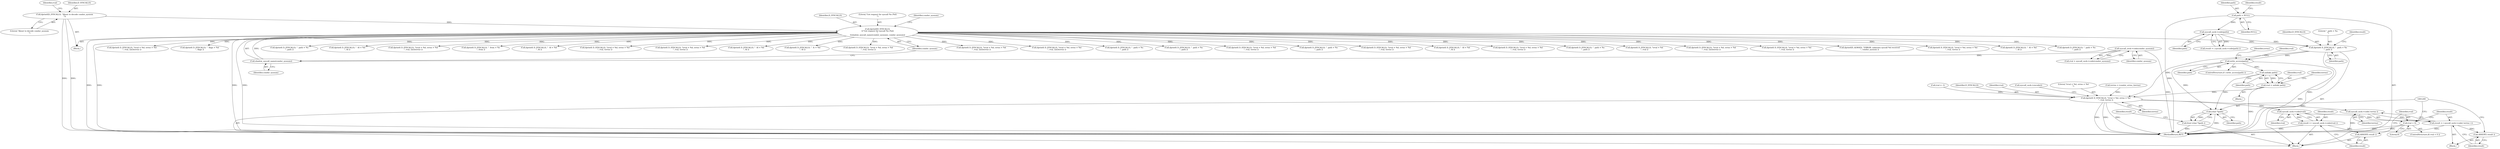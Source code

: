 digraph "0_htcondor_5e5571d1a431eb3c61977b6dd6ec90186ef79867_4@pointer" {
"1001151" [label="(Call,write_access(path))"];
"1001141" [label="(Call,dprintf( D_SYSCALLS, \"  path = %s\n\", path ))"];
"1000224" [label="(Call,dprintf(D_SYSCALLS,\n\t\t\"Got request for syscall %s (%d)\n\",\n\t\tshadow_syscall_name(condor_sysnum), condor_sysnum))"];
"1000158" [label="(Call,dprintf(D_SYSCALLS, \"About to decode condor_sysnum\n\"))"];
"1000227" [label="(Call,shadow_syscall_name(condor_sysnum))"];
"1000163" [label="(Call,syscall_sock->code(condor_sysnum))"];
"1001137" [label="(Call,syscall_sock->code(path))"];
"1001132" [label="(Call,path = NULL)"];
"1001159" [label="(Call,unlink( path))"];
"1001157" [label="(Call,rval = unlink( path))"];
"1001175" [label="(Call,dprintf( D_SYSCALLS, \"\trval = %d, errno = %d\n\", rval, terrno ))"];
"1001183" [label="(Call,syscall_sock->code(rval))"];
"1001181" [label="(Call,result = ( syscall_sock->code(rval) ))"];
"1001185" [label="(Call,ASSERT( result ))"];
"1001188" [label="(Call,rval < 0)"];
"1001194" [label="(Call,syscall_sock->code( terrno ))"];
"1001192" [label="(Call,result = ( syscall_sock->code( terrno ) ))"];
"1001196" [label="(Call,ASSERT( result ))"];
"1001199" [label="(Call,(char *)path)"];
"1001198" [label="(Call,free( (char *)path ))"];
"1000637" [label="(Call,dprintf( D_SYSCALLS, \"\trval = %d, errno = %d\n\", rval, terrno ))"];
"1001470" [label="(Call,dprintf( D_SYSCALLS, \"  path = %s\n\", path ))"];
"1001142" [label="(Identifier,D_SYSCALLS)"];
"1000227" [label="(Call,shadow_syscall_name(condor_sysnum))"];
"1001134" [label="(Identifier,NULL)"];
"1001180" [label="(Call,syscall_sock->encode())"];
"1001339" [label="(Call,dprintf( D_SYSCALLS, \"\trval = %d, errno = %d\n\", rval, terrno ))"];
"1000793" [label="(Call,dprintf( D_SYSCALLS, \"  fd = %d\n\", fd ))"];
"1001177" [label="(Literal,\"\trval = %d, errno = %d\n\")"];
"1001196" [label="(Call,ASSERT( result ))"];
"1001184" [label="(Identifier,rval)"];
"1000161" [label="(Call,rval = syscall_sock->code(condor_sysnum))"];
"1000374" [label="(Call,dprintf( D_SYSCALLS, \"\trval = %d, errno = %d\n\", rval, terrno ))"];
"1000107" [label="(Block,)"];
"1001182" [label="(Identifier,result)"];
"1002289" [label="(Call,dprintf( D_SYSCALLS, \"  path = %s\n\", path ))"];
"1001157" [label="(Call,rval = unlink( path))"];
"1001682" [label="(Call,dprintf( D_SYSCALLS, \"\trval = %d\n\", rval ))"];
"1001623" [label="(Call,dprintf( D_SYSCALLS, \"\trval = %d, errno = %d\n\", rval, (int)terrno ))"];
"1001133" [label="(Identifier,path)"];
"1001138" [label="(Identifier,path)"];
"1000589" [label="(Call,dprintf( D_SYSCALLS, \"\trval = %d, errno = %d\n\", rval, terrno ))"];
"1002463" [label="(Call,dprintf(D_ALWAYS, \"ERROR: unknown syscall %d received\n\", condor_sysnum ))"];
"1001192" [label="(Call,result = ( syscall_sock->code( terrno ) ))"];
"1000441" [label="(Call,dprintf( D_SYSCALLS, \"\trval = %d, errno = %d\n\", rval, terrno ))"];
"1001141" [label="(Call,dprintf( D_SYSCALLS, \"  path = %s\n\", path ))"];
"1001143" [label="(Literal,\"  path = %s\n\")"];
"1001187" [label="(ControlStructure,if( rval < 0 ))"];
"1000225" [label="(Identifier,D_SYSCALLS)"];
"1001197" [label="(Identifier,result)"];
"1001199" [label="(Call,(char *)path)"];
"1000162" [label="(Identifier,rval)"];
"1001181" [label="(Call,result = ( syscall_sock->code(rval) ))"];
"1001153" [label="(Block,)"];
"1000160" [label="(Literal,\"About to decode condor_sysnum\n\")"];
"1000164" [label="(Identifier,condor_sysnum)"];
"1001203" [label="(Identifier,result)"];
"1001183" [label="(Call,syscall_sock->code(rval))"];
"1001198" [label="(Call,free( (char *)path ))"];
"1001160" [label="(Identifier,path)"];
"1001152" [label="(Identifier,path)"];
"1001055" [label="(Call,dprintf( D_SYSCALLS, \"  fd = %d\n\", fd ))"];
"1002373" [label="(Call,dprintf( D_SYSCALLS, \"  path = %s\n\", path ))"];
"1001730" [label="(Call,dprintf( D_SYSCALLS, \"\trval = %d, errno = %d\n\", rval, (int)terrno ))"];
"1000677" [label="(Call,dprintf( D_SYSCALLS, \"  flags = %d\n\", flags ))"];
"1002472" [label="(MethodReturn,RET)"];
"1001380" [label="(Call,dprintf( D_SYSCALLS, \"  path = %s\n\", path ))"];
"1001137" [label="(Call,syscall_sock->code(path))"];
"1000853" [label="(Call,dprintf( D_SYSCALLS, \"  fd = %d\n\", fd ))"];
"1001885" [label="(Call,dprintf( D_SYSCALLS, \"\trval = %d, errno = %d\n\", rval, (int)terrno ))"];
"1000226" [label="(Literal,\"Got request for syscall %s (%d)\n\")"];
"1001179" [label="(Identifier,terrno)"];
"1001225" [label="(Call,dprintf( D_SYSCALLS, \"  from = %s\n\", from ))"];
"1000159" [label="(Identifier,D_SYSCALLS)"];
"1001135" [label="(Call,result = ( syscall_sock->code(path) ))"];
"1000955" [label="(Call,dprintf( D_SYSCALLS, \"  fd = %d\n\", fd ))"];
"1001151" [label="(Call,write_access(path))"];
"1001175" [label="(Call,dprintf( D_SYSCALLS, \"\trval = %d, errno = %d\n\", rval, terrno ))"];
"1001170" [label="(Call,terrno = (condor_errno_t)errno)"];
"1001188" [label="(Call,rval < 0)"];
"1000530" [label="(Call,dprintf( D_SYSCALLS, \"\trval = %d, errno = %d\n\", rval, terrno ))"];
"1001150" [label="(ControlStructure,if ( write_access(path) ))"];
"1001190" [label="(Literal,0)"];
"1001132" [label="(Call,path = NULL)"];
"1001201" [label="(Identifier,path)"];
"1000319" [label="(Call,dprintf( D_SYSCALLS, \"\trval = %d, errno = %d\n\", rval, terrno ))"];
"1000231" [label="(Identifier,condor_sysnum)"];
"1002018" [label="(Call,dprintf( D_SYSCALLS, \"  fd = %d\n\", fd ))"];
"1001186" [label="(Identifier,result)"];
"1000158" [label="(Call,dprintf(D_SYSCALLS, \"About to decode condor_sysnum\n\"))"];
"1001131" [label="(Block,)"];
"1001194" [label="(Call,syscall_sock->code( terrno ))"];
"1001542" [label="(Call,dprintf( D_SYSCALLS, \"  fs = %d\n\", fd ))"];
"1000228" [label="(Identifier,condor_sysnum)"];
"1001193" [label="(Identifier,result)"];
"1000261" [label="(Call,dprintf( D_SYSCALLS, \"\trval = %d, errno = %d\n\", rval, terrno ))"];
"1001171" [label="(Identifier,terrno)"];
"1001159" [label="(Call,unlink( path))"];
"1000229" [label="(Identifier,condor_sysnum)"];
"1000163" [label="(Call,syscall_sock->code(condor_sysnum))"];
"1001155" [label="(Identifier,errno)"];
"1001814" [label="(Call,dprintf( D_SYSCALLS, \"\trval = %d, errno = %d\n\", rval, (int)terrno ))"];
"1000224" [label="(Call,dprintf(D_SYSCALLS,\n\t\t\"Got request for syscall %s (%d)\n\",\n\t\tshadow_syscall_name(condor_sysnum), condor_sysnum))"];
"1001191" [label="(Block,)"];
"1001961" [label="(Call,dprintf( D_SYSCALLS, \"\trval = %d, errno = %d\n\", rval, (int)terrno ))"];
"1002112" [label="(Call,dprintf( D_SYSCALLS, \"  path = %s\n\", path ))"];
"1001158" [label="(Identifier,rval)"];
"1001163" [label="(Call,rval = -1)"];
"1001195" [label="(Identifier,terrno)"];
"1001185" [label="(Call,ASSERT( result ))"];
"1001164" [label="(Identifier,rval)"];
"1001146" [label="(Identifier,result)"];
"1001189" [label="(Identifier,rval)"];
"1001136" [label="(Identifier,result)"];
"1001144" [label="(Identifier,path)"];
"1001176" [label="(Identifier,D_SYSCALLS)"];
"1002215" [label="(Call,dprintf( D_SYSCALLS, \"  path = %s\n\", path ))"];
"1001178" [label="(Identifier,rval)"];
"1001151" -> "1001150"  [label="AST: "];
"1001151" -> "1001152"  [label="CFG: "];
"1001152" -> "1001151"  [label="AST: "];
"1001155" -> "1001151"  [label="CFG: "];
"1001164" -> "1001151"  [label="CFG: "];
"1001151" -> "1002472"  [label="DDG: "];
"1001141" -> "1001151"  [label="DDG: "];
"1001151" -> "1001159"  [label="DDG: "];
"1001151" -> "1001199"  [label="DDG: "];
"1001141" -> "1001131"  [label="AST: "];
"1001141" -> "1001144"  [label="CFG: "];
"1001142" -> "1001141"  [label="AST: "];
"1001143" -> "1001141"  [label="AST: "];
"1001144" -> "1001141"  [label="AST: "];
"1001146" -> "1001141"  [label="CFG: "];
"1001141" -> "1002472"  [label="DDG: "];
"1000224" -> "1001141"  [label="DDG: "];
"1001137" -> "1001141"  [label="DDG: "];
"1001141" -> "1001175"  [label="DDG: "];
"1000224" -> "1000107"  [label="AST: "];
"1000224" -> "1000229"  [label="CFG: "];
"1000225" -> "1000224"  [label="AST: "];
"1000226" -> "1000224"  [label="AST: "];
"1000227" -> "1000224"  [label="AST: "];
"1000229" -> "1000224"  [label="AST: "];
"1000231" -> "1000224"  [label="CFG: "];
"1000224" -> "1002472"  [label="DDG: "];
"1000224" -> "1002472"  [label="DDG: "];
"1000224" -> "1002472"  [label="DDG: "];
"1000224" -> "1002472"  [label="DDG: "];
"1000158" -> "1000224"  [label="DDG: "];
"1000227" -> "1000224"  [label="DDG: "];
"1000224" -> "1000261"  [label="DDG: "];
"1000224" -> "1000319"  [label="DDG: "];
"1000224" -> "1000374"  [label="DDG: "];
"1000224" -> "1000441"  [label="DDG: "];
"1000224" -> "1000530"  [label="DDG: "];
"1000224" -> "1000589"  [label="DDG: "];
"1000224" -> "1000637"  [label="DDG: "];
"1000224" -> "1000677"  [label="DDG: "];
"1000224" -> "1000793"  [label="DDG: "];
"1000224" -> "1000853"  [label="DDG: "];
"1000224" -> "1000955"  [label="DDG: "];
"1000224" -> "1001055"  [label="DDG: "];
"1000224" -> "1001225"  [label="DDG: "];
"1000224" -> "1001339"  [label="DDG: "];
"1000224" -> "1001380"  [label="DDG: "];
"1000224" -> "1001470"  [label="DDG: "];
"1000224" -> "1001542"  [label="DDG: "];
"1000224" -> "1001623"  [label="DDG: "];
"1000224" -> "1001682"  [label="DDG: "];
"1000224" -> "1001730"  [label="DDG: "];
"1000224" -> "1001814"  [label="DDG: "];
"1000224" -> "1001885"  [label="DDG: "];
"1000224" -> "1001961"  [label="DDG: "];
"1000224" -> "1002018"  [label="DDG: "];
"1000224" -> "1002112"  [label="DDG: "];
"1000224" -> "1002215"  [label="DDG: "];
"1000224" -> "1002289"  [label="DDG: "];
"1000224" -> "1002373"  [label="DDG: "];
"1000224" -> "1002463"  [label="DDG: "];
"1000158" -> "1000107"  [label="AST: "];
"1000158" -> "1000160"  [label="CFG: "];
"1000159" -> "1000158"  [label="AST: "];
"1000160" -> "1000158"  [label="AST: "];
"1000162" -> "1000158"  [label="CFG: "];
"1000158" -> "1002472"  [label="DDG: "];
"1000158" -> "1002472"  [label="DDG: "];
"1000227" -> "1000228"  [label="CFG: "];
"1000228" -> "1000227"  [label="AST: "];
"1000229" -> "1000227"  [label="CFG: "];
"1000163" -> "1000227"  [label="DDG: "];
"1000163" -> "1000161"  [label="AST: "];
"1000163" -> "1000164"  [label="CFG: "];
"1000164" -> "1000163"  [label="AST: "];
"1000161" -> "1000163"  [label="CFG: "];
"1000163" -> "1002472"  [label="DDG: "];
"1000163" -> "1000161"  [label="DDG: "];
"1001137" -> "1001135"  [label="AST: "];
"1001137" -> "1001138"  [label="CFG: "];
"1001138" -> "1001137"  [label="AST: "];
"1001135" -> "1001137"  [label="CFG: "];
"1001137" -> "1001135"  [label="DDG: "];
"1001132" -> "1001137"  [label="DDG: "];
"1001132" -> "1001131"  [label="AST: "];
"1001132" -> "1001134"  [label="CFG: "];
"1001133" -> "1001132"  [label="AST: "];
"1001134" -> "1001132"  [label="AST: "];
"1001136" -> "1001132"  [label="CFG: "];
"1001132" -> "1002472"  [label="DDG: "];
"1001159" -> "1001157"  [label="AST: "];
"1001159" -> "1001160"  [label="CFG: "];
"1001160" -> "1001159"  [label="AST: "];
"1001157" -> "1001159"  [label="CFG: "];
"1001159" -> "1001157"  [label="DDG: "];
"1001159" -> "1001199"  [label="DDG: "];
"1001157" -> "1001153"  [label="AST: "];
"1001158" -> "1001157"  [label="AST: "];
"1001171" -> "1001157"  [label="CFG: "];
"1001157" -> "1002472"  [label="DDG: "];
"1001157" -> "1001175"  [label="DDG: "];
"1001175" -> "1001131"  [label="AST: "];
"1001175" -> "1001179"  [label="CFG: "];
"1001176" -> "1001175"  [label="AST: "];
"1001177" -> "1001175"  [label="AST: "];
"1001178" -> "1001175"  [label="AST: "];
"1001179" -> "1001175"  [label="AST: "];
"1001180" -> "1001175"  [label="CFG: "];
"1001175" -> "1002472"  [label="DDG: "];
"1001175" -> "1002472"  [label="DDG: "];
"1001175" -> "1002472"  [label="DDG: "];
"1001163" -> "1001175"  [label="DDG: "];
"1001170" -> "1001175"  [label="DDG: "];
"1001175" -> "1001183"  [label="DDG: "];
"1001175" -> "1001194"  [label="DDG: "];
"1001183" -> "1001181"  [label="AST: "];
"1001183" -> "1001184"  [label="CFG: "];
"1001184" -> "1001183"  [label="AST: "];
"1001181" -> "1001183"  [label="CFG: "];
"1001183" -> "1001181"  [label="DDG: "];
"1001183" -> "1001188"  [label="DDG: "];
"1001181" -> "1001131"  [label="AST: "];
"1001182" -> "1001181"  [label="AST: "];
"1001186" -> "1001181"  [label="CFG: "];
"1001181" -> "1002472"  [label="DDG: "];
"1001181" -> "1001185"  [label="DDG: "];
"1001185" -> "1001131"  [label="AST: "];
"1001185" -> "1001186"  [label="CFG: "];
"1001186" -> "1001185"  [label="AST: "];
"1001189" -> "1001185"  [label="CFG: "];
"1001188" -> "1001187"  [label="AST: "];
"1001188" -> "1001190"  [label="CFG: "];
"1001189" -> "1001188"  [label="AST: "];
"1001190" -> "1001188"  [label="AST: "];
"1001193" -> "1001188"  [label="CFG: "];
"1001200" -> "1001188"  [label="CFG: "];
"1001188" -> "1002472"  [label="DDG: "];
"1001188" -> "1002472"  [label="DDG: "];
"1001194" -> "1001192"  [label="AST: "];
"1001194" -> "1001195"  [label="CFG: "];
"1001195" -> "1001194"  [label="AST: "];
"1001192" -> "1001194"  [label="CFG: "];
"1001194" -> "1002472"  [label="DDG: "];
"1001194" -> "1001192"  [label="DDG: "];
"1001192" -> "1001191"  [label="AST: "];
"1001193" -> "1001192"  [label="AST: "];
"1001197" -> "1001192"  [label="CFG: "];
"1001192" -> "1002472"  [label="DDG: "];
"1001192" -> "1001196"  [label="DDG: "];
"1001196" -> "1001191"  [label="AST: "];
"1001196" -> "1001197"  [label="CFG: "];
"1001197" -> "1001196"  [label="AST: "];
"1001200" -> "1001196"  [label="CFG: "];
"1001199" -> "1001198"  [label="AST: "];
"1001199" -> "1001201"  [label="CFG: "];
"1001200" -> "1001199"  [label="AST: "];
"1001201" -> "1001199"  [label="AST: "];
"1001198" -> "1001199"  [label="CFG: "];
"1001199" -> "1002472"  [label="DDG: "];
"1001199" -> "1001198"  [label="DDG: "];
"1001198" -> "1001131"  [label="AST: "];
"1001203" -> "1001198"  [label="CFG: "];
"1001198" -> "1002472"  [label="DDG: "];
}
